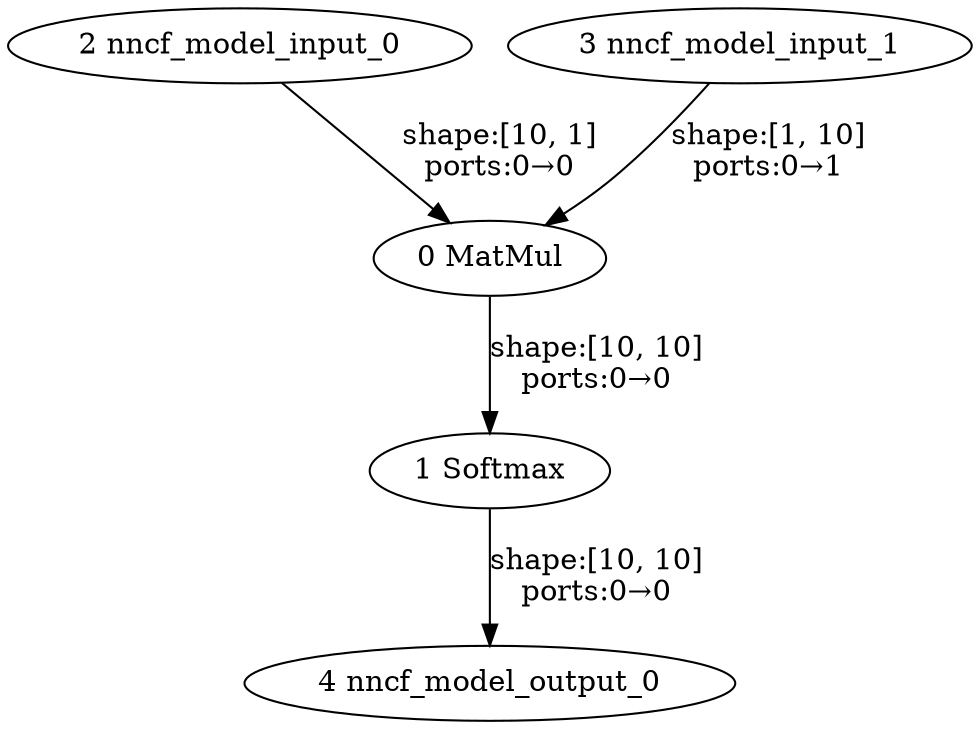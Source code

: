 strict digraph  {
"0 MatMul" [id=0, type=MatMul];
"1 Softmax" [id=1, type=Softmax];
"2 nncf_model_input_0" [id=2, type=nncf_model_input];
"3 nncf_model_input_1" [id=3, type=nncf_model_input];
"4 nncf_model_output_0" [id=4, type=nncf_model_output];
"0 MatMul" -> "1 Softmax"  [label="shape:[10, 10]\nports:0→0", style=solid];
"1 Softmax" -> "4 nncf_model_output_0"  [label="shape:[10, 10]\nports:0→0", style=solid];
"2 nncf_model_input_0" -> "0 MatMul"  [label="shape:[10, 1]\nports:0→0", style=solid];
"3 nncf_model_input_1" -> "0 MatMul"  [label="shape:[1, 10]\nports:0→1", style=solid];
}
